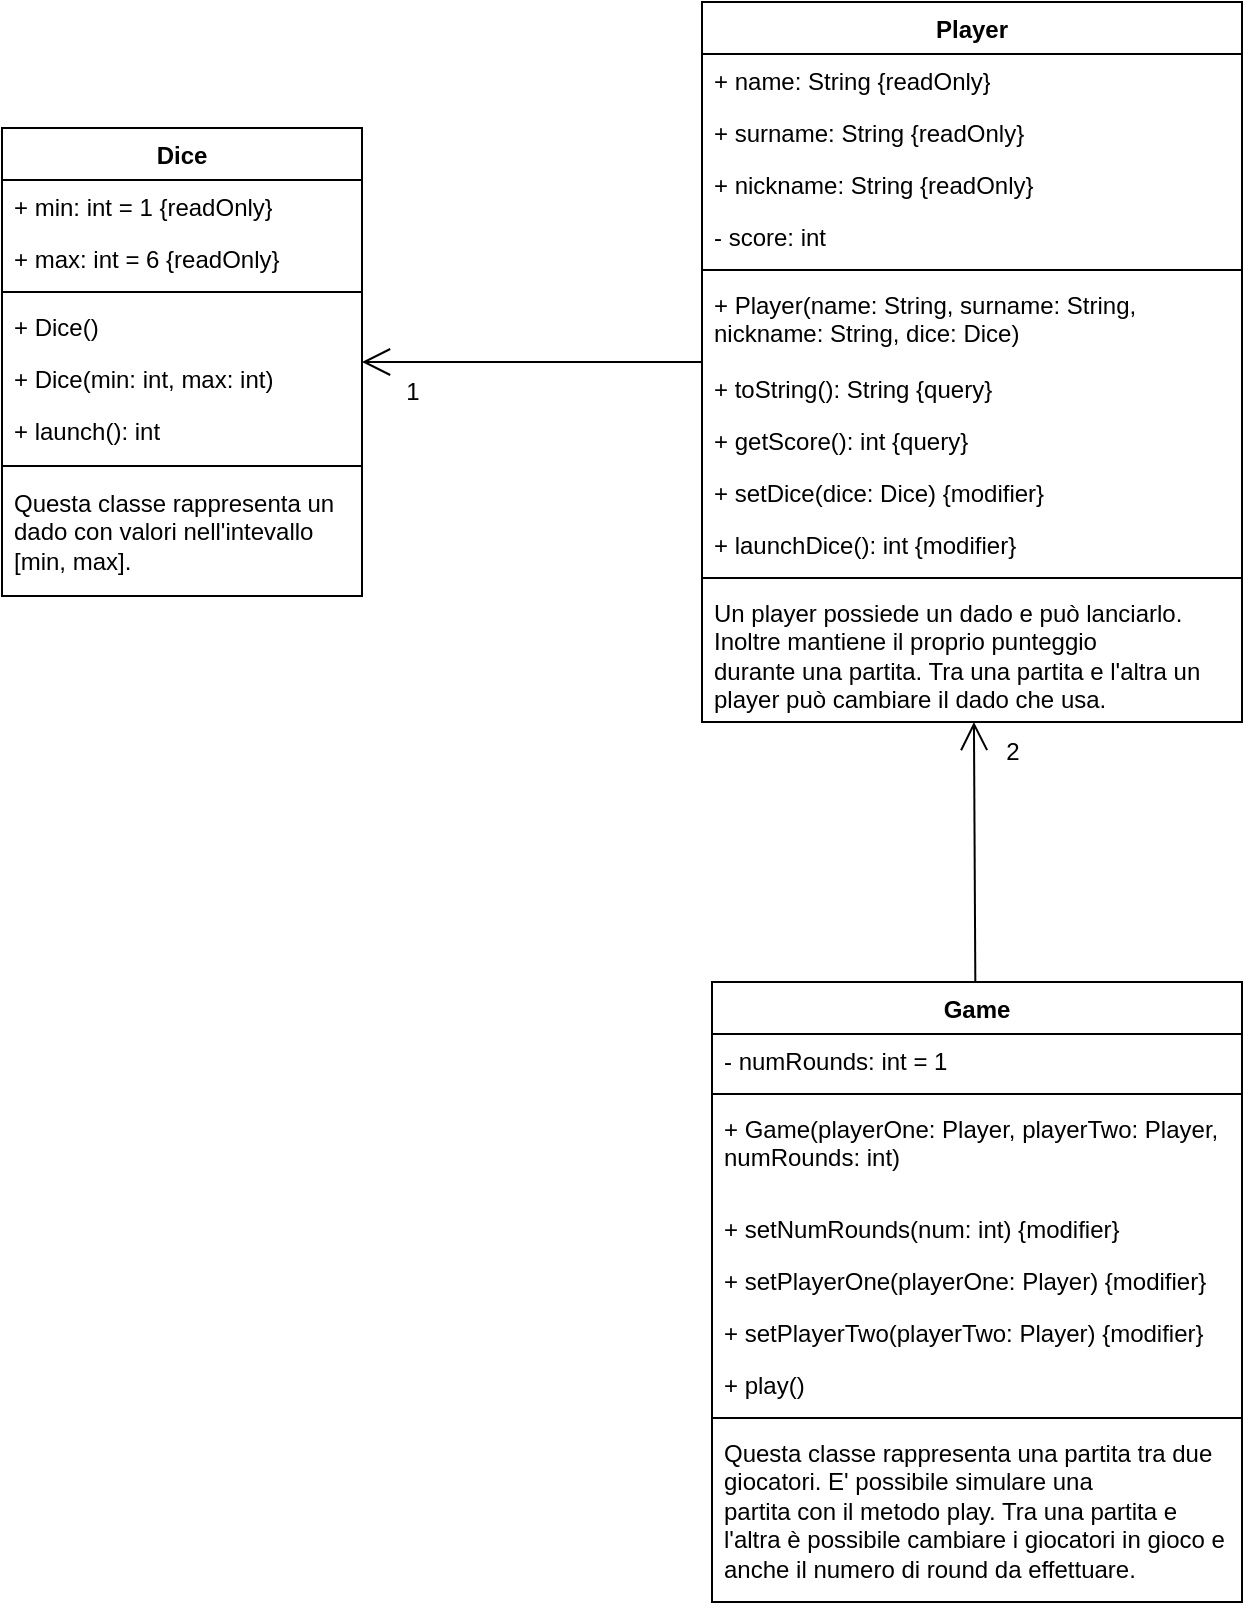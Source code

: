 <mxfile version="26.1.1">
  <diagram name="Page-1" id="EdMf8-V5EiN-kwd-t6O7">
    <mxGraphModel dx="1954" dy="1197" grid="1" gridSize="10" guides="1" tooltips="1" connect="1" arrows="1" fold="1" page="1" pageScale="1" pageWidth="850" pageHeight="1100" math="0" shadow="0">
      <root>
        <mxCell id="0" />
        <mxCell id="1" parent="0" />
        <mxCell id="2W2YxScj8D6YiXkO_WwG-1" value="Dice" style="swimlane;fontStyle=1;align=center;verticalAlign=top;childLayout=stackLayout;horizontal=1;startSize=26;horizontalStack=0;resizeParent=1;resizeParentMax=0;resizeLast=0;collapsible=1;marginBottom=0;whiteSpace=wrap;html=1;" parent="1" vertex="1">
          <mxGeometry x="120" y="133" width="180" height="234" as="geometry" />
        </mxCell>
        <mxCell id="2W2YxScj8D6YiXkO_WwG-2" value="+ min: int = 1 {readOnly}" style="text;strokeColor=none;fillColor=none;align=left;verticalAlign=top;spacingLeft=4;spacingRight=4;overflow=hidden;rotatable=0;points=[[0,0.5],[1,0.5]];portConstraint=eastwest;whiteSpace=wrap;html=1;" parent="2W2YxScj8D6YiXkO_WwG-1" vertex="1">
          <mxGeometry y="26" width="180" height="26" as="geometry" />
        </mxCell>
        <mxCell id="mfLh_B_O5Ps-NJXOkFJ7-5" value="+ max: int = 6 {readOnly}" style="text;strokeColor=none;fillColor=none;align=left;verticalAlign=top;spacingLeft=4;spacingRight=4;overflow=hidden;rotatable=0;points=[[0,0.5],[1,0.5]];portConstraint=eastwest;whiteSpace=wrap;html=1;" vertex="1" parent="2W2YxScj8D6YiXkO_WwG-1">
          <mxGeometry y="52" width="180" height="26" as="geometry" />
        </mxCell>
        <mxCell id="2W2YxScj8D6YiXkO_WwG-3" value="" style="line;strokeWidth=1;fillColor=none;align=left;verticalAlign=middle;spacingTop=-1;spacingLeft=3;spacingRight=3;rotatable=0;labelPosition=right;points=[];portConstraint=eastwest;strokeColor=inherit;" parent="2W2YxScj8D6YiXkO_WwG-1" vertex="1">
          <mxGeometry y="78" width="180" height="8" as="geometry" />
        </mxCell>
        <mxCell id="mfLh_B_O5Ps-NJXOkFJ7-18" value="+ Dice()" style="text;strokeColor=none;fillColor=none;align=left;verticalAlign=top;spacingLeft=4;spacingRight=4;overflow=hidden;rotatable=0;points=[[0,0.5],[1,0.5]];portConstraint=eastwest;whiteSpace=wrap;html=1;" vertex="1" parent="2W2YxScj8D6YiXkO_WwG-1">
          <mxGeometry y="86" width="180" height="26" as="geometry" />
        </mxCell>
        <mxCell id="mfLh_B_O5Ps-NJXOkFJ7-19" value="+ Dice(min: int, max: int)" style="text;strokeColor=none;fillColor=none;align=left;verticalAlign=top;spacingLeft=4;spacingRight=4;overflow=hidden;rotatable=0;points=[[0,0.5],[1,0.5]];portConstraint=eastwest;whiteSpace=wrap;html=1;" vertex="1" parent="2W2YxScj8D6YiXkO_WwG-1">
          <mxGeometry y="112" width="180" height="26" as="geometry" />
        </mxCell>
        <mxCell id="2W2YxScj8D6YiXkO_WwG-4" value="+ launch(): int" style="text;strokeColor=none;fillColor=none;align=left;verticalAlign=top;spacingLeft=4;spacingRight=4;overflow=hidden;rotatable=0;points=[[0,0.5],[1,0.5]];portConstraint=eastwest;whiteSpace=wrap;html=1;" parent="2W2YxScj8D6YiXkO_WwG-1" vertex="1">
          <mxGeometry y="138" width="180" height="26" as="geometry" />
        </mxCell>
        <mxCell id="mfLh_B_O5Ps-NJXOkFJ7-1" value="" style="line;strokeWidth=1;fillColor=none;align=left;verticalAlign=middle;spacingTop=-1;spacingLeft=3;spacingRight=3;rotatable=0;labelPosition=right;points=[];portConstraint=eastwest;strokeColor=inherit;" vertex="1" parent="2W2YxScj8D6YiXkO_WwG-1">
          <mxGeometry y="164" width="180" height="10" as="geometry" />
        </mxCell>
        <mxCell id="mfLh_B_O5Ps-NJXOkFJ7-2" value="Questa classe rappresenta un dado con valori nell&#39;intevallo&amp;nbsp;&lt;div&gt;[min, max].&amp;nbsp;&lt;/div&gt;" style="text;strokeColor=none;fillColor=none;align=left;verticalAlign=top;spacingLeft=4;spacingRight=4;overflow=hidden;rotatable=0;points=[[0,0.5],[1,0.5]];portConstraint=eastwest;whiteSpace=wrap;html=1;" vertex="1" parent="2W2YxScj8D6YiXkO_WwG-1">
          <mxGeometry y="174" width="180" height="60" as="geometry" />
        </mxCell>
        <mxCell id="2W2YxScj8D6YiXkO_WwG-6" value="Player" style="swimlane;fontStyle=1;align=center;verticalAlign=top;childLayout=stackLayout;horizontal=1;startSize=26;horizontalStack=0;resizeParent=1;resizeParentMax=0;resizeLast=0;collapsible=1;marginBottom=0;whiteSpace=wrap;html=1;" parent="1" vertex="1">
          <mxGeometry x="470" y="70" width="270" height="360" as="geometry" />
        </mxCell>
        <mxCell id="2W2YxScj8D6YiXkO_WwG-10" value="+ name: String {readOnly}" style="text;strokeColor=none;fillColor=none;align=left;verticalAlign=top;spacingLeft=4;spacingRight=4;overflow=hidden;rotatable=0;points=[[0,0.5],[1,0.5]];portConstraint=eastwest;whiteSpace=wrap;html=1;" parent="2W2YxScj8D6YiXkO_WwG-6" vertex="1">
          <mxGeometry y="26" width="270" height="26" as="geometry" />
        </mxCell>
        <mxCell id="2W2YxScj8D6YiXkO_WwG-11" value="+ surname: String {readOnly}" style="text;strokeColor=none;fillColor=none;align=left;verticalAlign=top;spacingLeft=4;spacingRight=4;overflow=hidden;rotatable=0;points=[[0,0.5],[1,0.5]];portConstraint=eastwest;whiteSpace=wrap;html=1;" parent="2W2YxScj8D6YiXkO_WwG-6" vertex="1">
          <mxGeometry y="52" width="270" height="26" as="geometry" />
        </mxCell>
        <mxCell id="2W2YxScj8D6YiXkO_WwG-12" value="+ nickname: String {readOnly}" style="text;strokeColor=none;fillColor=none;align=left;verticalAlign=top;spacingLeft=4;spacingRight=4;overflow=hidden;rotatable=0;points=[[0,0.5],[1,0.5]];portConstraint=eastwest;whiteSpace=wrap;html=1;" parent="2W2YxScj8D6YiXkO_WwG-6" vertex="1">
          <mxGeometry y="78" width="270" height="26" as="geometry" />
        </mxCell>
        <mxCell id="2W2YxScj8D6YiXkO_WwG-19" value="- score: int" style="text;strokeColor=none;fillColor=none;align=left;verticalAlign=top;spacingLeft=4;spacingRight=4;overflow=hidden;rotatable=0;points=[[0,0.5],[1,0.5]];portConstraint=eastwest;whiteSpace=wrap;html=1;" parent="2W2YxScj8D6YiXkO_WwG-6" vertex="1">
          <mxGeometry y="104" width="270" height="26" as="geometry" />
        </mxCell>
        <mxCell id="2W2YxScj8D6YiXkO_WwG-8" value="" style="line;strokeWidth=1;fillColor=none;align=left;verticalAlign=middle;spacingTop=-1;spacingLeft=3;spacingRight=3;rotatable=0;labelPosition=right;points=[];portConstraint=eastwest;strokeColor=inherit;" parent="2W2YxScj8D6YiXkO_WwG-6" vertex="1">
          <mxGeometry y="130" width="270" height="8" as="geometry" />
        </mxCell>
        <mxCell id="mfLh_B_O5Ps-NJXOkFJ7-20" value="+ Player(name: String, surname: String,&amp;nbsp; nickname: String, dice: Dice)" style="text;strokeColor=none;fillColor=none;align=left;verticalAlign=top;spacingLeft=4;spacingRight=4;overflow=hidden;rotatable=0;points=[[0,0.5],[1,0.5]];portConstraint=eastwest;whiteSpace=wrap;html=1;" vertex="1" parent="2W2YxScj8D6YiXkO_WwG-6">
          <mxGeometry y="138" width="270" height="42" as="geometry" />
        </mxCell>
        <mxCell id="2W2YxScj8D6YiXkO_WwG-25" value="+ toString(): String {query}" style="text;strokeColor=none;fillColor=none;align=left;verticalAlign=top;spacingLeft=4;spacingRight=4;overflow=hidden;rotatable=0;points=[[0,0.5],[1,0.5]];portConstraint=eastwest;whiteSpace=wrap;html=1;" parent="2W2YxScj8D6YiXkO_WwG-6" vertex="1">
          <mxGeometry y="180" width="270" height="26" as="geometry" />
        </mxCell>
        <mxCell id="2W2YxScj8D6YiXkO_WwG-21" value="+ getScore(): int {query}" style="text;strokeColor=none;fillColor=none;align=left;verticalAlign=top;spacingLeft=4;spacingRight=4;overflow=hidden;rotatable=0;points=[[0,0.5],[1,0.5]];portConstraint=eastwest;whiteSpace=wrap;html=1;" parent="2W2YxScj8D6YiXkO_WwG-6" vertex="1">
          <mxGeometry y="206" width="270" height="26" as="geometry" />
        </mxCell>
        <mxCell id="mfLh_B_O5Ps-NJXOkFJ7-35" value="+ setDice(dice: Dice) {modifier}" style="text;strokeColor=none;fillColor=none;align=left;verticalAlign=top;spacingLeft=4;spacingRight=4;overflow=hidden;rotatable=0;points=[[0,0.5],[1,0.5]];portConstraint=eastwest;whiteSpace=wrap;html=1;" vertex="1" parent="2W2YxScj8D6YiXkO_WwG-6">
          <mxGeometry y="232" width="270" height="26" as="geometry" />
        </mxCell>
        <mxCell id="2W2YxScj8D6YiXkO_WwG-20" value="+ launchDice(): int {modifier}" style="text;strokeColor=none;fillColor=none;align=left;verticalAlign=top;spacingLeft=4;spacingRight=4;overflow=hidden;rotatable=0;points=[[0,0.5],[1,0.5]];portConstraint=eastwest;whiteSpace=wrap;html=1;" parent="2W2YxScj8D6YiXkO_WwG-6" vertex="1">
          <mxGeometry y="258" width="270" height="26" as="geometry" />
        </mxCell>
        <mxCell id="mfLh_B_O5Ps-NJXOkFJ7-8" value="" style="line;strokeWidth=1;fillColor=none;align=left;verticalAlign=middle;spacingTop=-1;spacingLeft=3;spacingRight=3;rotatable=0;labelPosition=right;points=[];portConstraint=eastwest;strokeColor=inherit;" vertex="1" parent="2W2YxScj8D6YiXkO_WwG-6">
          <mxGeometry y="284" width="270" height="8" as="geometry" />
        </mxCell>
        <mxCell id="mfLh_B_O5Ps-NJXOkFJ7-9" value="Un player possiede un dado e può lanciarlo.&lt;div&gt;Inoltre mantiene il proprio punteggio&amp;nbsp;&lt;/div&gt;&lt;div&gt;durante una partita. Tra una partita e l&#39;altra un player può cambiare il dado che usa.&lt;/div&gt;" style="text;strokeColor=none;fillColor=none;align=left;verticalAlign=top;spacingLeft=4;spacingRight=4;overflow=hidden;rotatable=0;points=[[0,0.5],[1,0.5]];portConstraint=eastwest;whiteSpace=wrap;html=1;" vertex="1" parent="2W2YxScj8D6YiXkO_WwG-6">
          <mxGeometry y="292" width="270" height="68" as="geometry" />
        </mxCell>
        <mxCell id="2W2YxScj8D6YiXkO_WwG-14" value="Game" style="swimlane;fontStyle=1;align=center;verticalAlign=top;childLayout=stackLayout;horizontal=1;startSize=26;horizontalStack=0;resizeParent=1;resizeParentMax=0;resizeLast=0;collapsible=1;marginBottom=0;whiteSpace=wrap;html=1;" parent="1" vertex="1">
          <mxGeometry x="475" y="560" width="265" height="310" as="geometry" />
        </mxCell>
        <mxCell id="2W2YxScj8D6YiXkO_WwG-18" value="- numRounds: int = 1" style="text;strokeColor=none;fillColor=none;align=left;verticalAlign=top;spacingLeft=4;spacingRight=4;overflow=hidden;rotatable=0;points=[[0,0.5],[1,0.5]];portConstraint=eastwest;whiteSpace=wrap;html=1;" parent="2W2YxScj8D6YiXkO_WwG-14" vertex="1">
          <mxGeometry y="26" width="265" height="26" as="geometry" />
        </mxCell>
        <mxCell id="2W2YxScj8D6YiXkO_WwG-16" value="" style="line;strokeWidth=1;fillColor=none;align=left;verticalAlign=middle;spacingTop=-1;spacingLeft=3;spacingRight=3;rotatable=0;labelPosition=right;points=[];portConstraint=eastwest;strokeColor=inherit;" parent="2W2YxScj8D6YiXkO_WwG-14" vertex="1">
          <mxGeometry y="52" width="265" height="8" as="geometry" />
        </mxCell>
        <mxCell id="mfLh_B_O5Ps-NJXOkFJ7-22" value="+ Game(playerOne: Player, playerTwo: Player, numRounds: int)" style="text;strokeColor=none;fillColor=none;align=left;verticalAlign=top;spacingLeft=4;spacingRight=4;overflow=hidden;rotatable=0;points=[[0,0.5],[1,0.5]];portConstraint=eastwest;whiteSpace=wrap;html=1;" vertex="1" parent="2W2YxScj8D6YiXkO_WwG-14">
          <mxGeometry y="60" width="265" height="50" as="geometry" />
        </mxCell>
        <mxCell id="mfLh_B_O5Ps-NJXOkFJ7-25" value="+ setNumRounds(num: int) {modifier}" style="text;strokeColor=none;fillColor=none;align=left;verticalAlign=top;spacingLeft=4;spacingRight=4;overflow=hidden;rotatable=0;points=[[0,0.5],[1,0.5]];portConstraint=eastwest;whiteSpace=wrap;html=1;" vertex="1" parent="2W2YxScj8D6YiXkO_WwG-14">
          <mxGeometry y="110" width="265" height="26" as="geometry" />
        </mxCell>
        <mxCell id="mfLh_B_O5Ps-NJXOkFJ7-27" value="+ setPlayerOne(playerOne: Player) {modifier}" style="text;strokeColor=none;fillColor=none;align=left;verticalAlign=top;spacingLeft=4;spacingRight=4;overflow=hidden;rotatable=0;points=[[0,0.5],[1,0.5]];portConstraint=eastwest;whiteSpace=wrap;html=1;" vertex="1" parent="2W2YxScj8D6YiXkO_WwG-14">
          <mxGeometry y="136" width="265" height="26" as="geometry" />
        </mxCell>
        <mxCell id="mfLh_B_O5Ps-NJXOkFJ7-28" value="+ setPlayerTwo(playerTwo: Player) {modifier}" style="text;strokeColor=none;fillColor=none;align=left;verticalAlign=top;spacingLeft=4;spacingRight=4;overflow=hidden;rotatable=0;points=[[0,0.5],[1,0.5]];portConstraint=eastwest;whiteSpace=wrap;html=1;" vertex="1" parent="2W2YxScj8D6YiXkO_WwG-14">
          <mxGeometry y="162" width="265" height="26" as="geometry" />
        </mxCell>
        <mxCell id="2W2YxScj8D6YiXkO_WwG-23" value="+ play()" style="text;strokeColor=none;fillColor=none;align=left;verticalAlign=top;spacingLeft=4;spacingRight=4;overflow=hidden;rotatable=0;points=[[0,0.5],[1,0.5]];portConstraint=eastwest;whiteSpace=wrap;html=1;" parent="2W2YxScj8D6YiXkO_WwG-14" vertex="1">
          <mxGeometry y="188" width="265" height="26" as="geometry" />
        </mxCell>
        <mxCell id="mfLh_B_O5Ps-NJXOkFJ7-33" value="" style="line;strokeWidth=1;fillColor=none;align=left;verticalAlign=middle;spacingTop=-1;spacingLeft=3;spacingRight=3;rotatable=0;labelPosition=right;points=[];portConstraint=eastwest;strokeColor=inherit;" vertex="1" parent="2W2YxScj8D6YiXkO_WwG-14">
          <mxGeometry y="214" width="265" height="8" as="geometry" />
        </mxCell>
        <mxCell id="mfLh_B_O5Ps-NJXOkFJ7-34" value="Questa classe rappresenta una partita tra due&amp;nbsp;&lt;div&gt;giocatori. E&#39; possibile simulare una&amp;nbsp;&lt;/div&gt;&lt;div&gt;partita con il metodo play. Tra una partita e l&#39;altra è possibile cambiare i giocatori in gioco e anche il numero di round da effettuare.&lt;/div&gt;" style="text;strokeColor=none;fillColor=none;align=left;verticalAlign=top;spacingLeft=4;spacingRight=4;overflow=hidden;rotatable=0;points=[[0,0.5],[1,0.5]];portConstraint=eastwest;whiteSpace=wrap;html=1;" vertex="1" parent="2W2YxScj8D6YiXkO_WwG-14">
          <mxGeometry y="222" width="265" height="88" as="geometry" />
        </mxCell>
        <mxCell id="mfLh_B_O5Ps-NJXOkFJ7-10" value="" style="endArrow=open;endFill=1;endSize=12;html=1;rounded=0;" edge="1" parent="1" source="2W2YxScj8D6YiXkO_WwG-6" target="2W2YxScj8D6YiXkO_WwG-1">
          <mxGeometry width="160" relative="1" as="geometry">
            <mxPoint x="410" y="290" as="sourcePoint" />
            <mxPoint x="570" y="290" as="targetPoint" />
          </mxGeometry>
        </mxCell>
        <mxCell id="mfLh_B_O5Ps-NJXOkFJ7-21" value="1" style="text;html=1;align=center;verticalAlign=middle;resizable=0;points=[];autosize=1;strokeColor=none;fillColor=none;" vertex="1" parent="1">
          <mxGeometry x="310" y="250" width="30" height="30" as="geometry" />
        </mxCell>
        <mxCell id="mfLh_B_O5Ps-NJXOkFJ7-23" value="" style="endArrow=open;endFill=1;endSize=12;html=1;rounded=0;" edge="1" parent="1" source="2W2YxScj8D6YiXkO_WwG-14" target="2W2YxScj8D6YiXkO_WwG-6">
          <mxGeometry width="160" relative="1" as="geometry">
            <mxPoint x="580" y="540" as="sourcePoint" />
            <mxPoint x="740" y="540" as="targetPoint" />
          </mxGeometry>
        </mxCell>
        <mxCell id="mfLh_B_O5Ps-NJXOkFJ7-24" value="2" style="text;html=1;align=center;verticalAlign=middle;resizable=0;points=[];autosize=1;strokeColor=none;fillColor=none;" vertex="1" parent="1">
          <mxGeometry x="610" y="430" width="30" height="30" as="geometry" />
        </mxCell>
      </root>
    </mxGraphModel>
  </diagram>
</mxfile>

